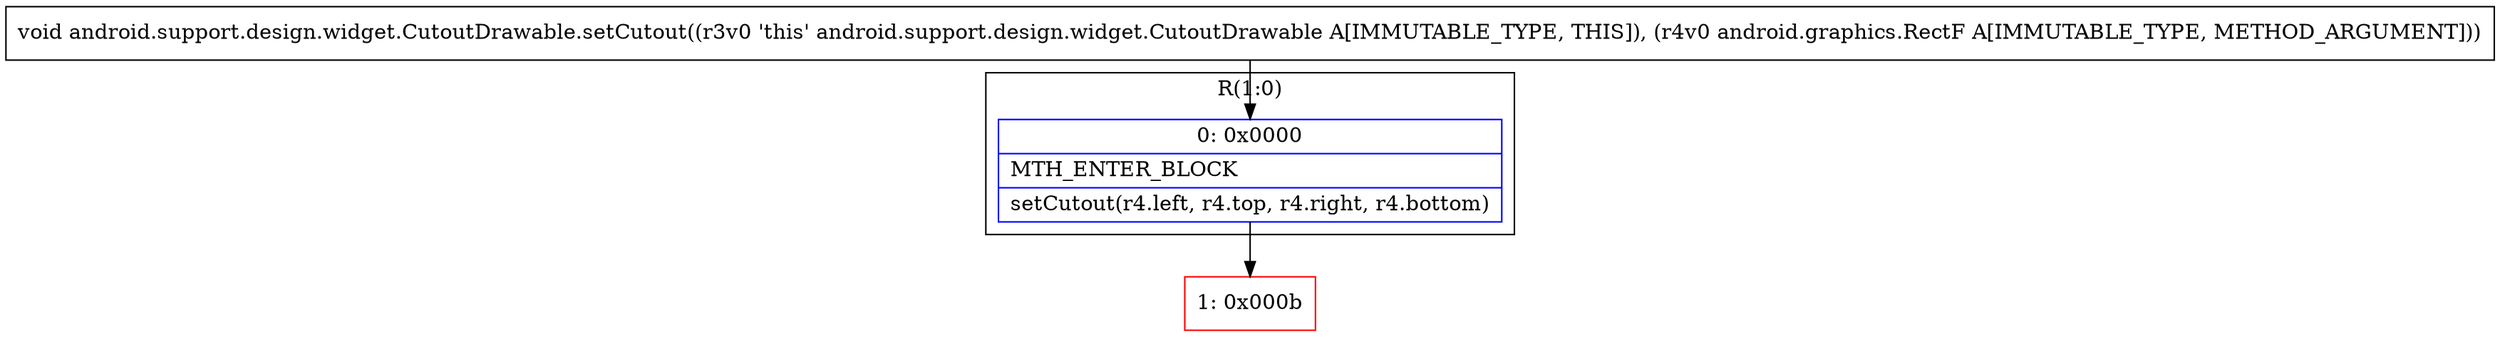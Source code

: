 digraph "CFG forandroid.support.design.widget.CutoutDrawable.setCutout(Landroid\/graphics\/RectF;)V" {
subgraph cluster_Region_428894111 {
label = "R(1:0)";
node [shape=record,color=blue];
Node_0 [shape=record,label="{0\:\ 0x0000|MTH_ENTER_BLOCK\l|setCutout(r4.left, r4.top, r4.right, r4.bottom)\l}"];
}
Node_1 [shape=record,color=red,label="{1\:\ 0x000b}"];
MethodNode[shape=record,label="{void android.support.design.widget.CutoutDrawable.setCutout((r3v0 'this' android.support.design.widget.CutoutDrawable A[IMMUTABLE_TYPE, THIS]), (r4v0 android.graphics.RectF A[IMMUTABLE_TYPE, METHOD_ARGUMENT])) }"];
MethodNode -> Node_0;
Node_0 -> Node_1;
}


